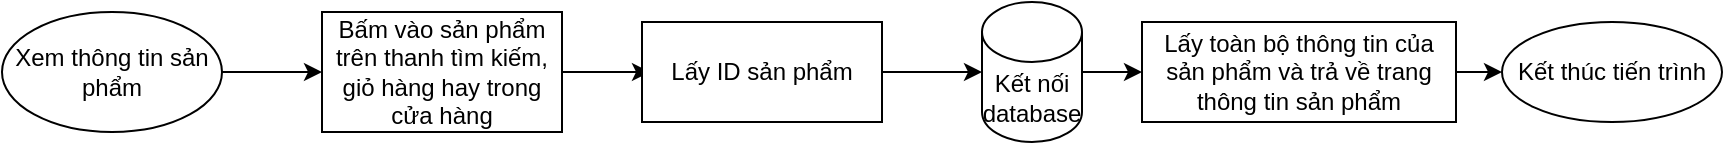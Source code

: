 <mxfile version="14.4.8" type="device"><diagram id="C5RBs43oDa-KdzZeNtuy" name="Page-1"><mxGraphModel dx="1447" dy="793" grid="1" gridSize="10" guides="1" tooltips="1" connect="1" arrows="1" fold="1" page="1" pageScale="1" pageWidth="827" pageHeight="1169" math="0" shadow="0"><root><mxCell id="WIyWlLk6GJQsqaUBKTNV-0"/><mxCell id="WIyWlLk6GJQsqaUBKTNV-1" parent="WIyWlLk6GJQsqaUBKTNV-0"/><mxCell id="aw8CmKo1I1S1zHnQq91_-0" style="edgeStyle=orthogonalEdgeStyle;rounded=0;orthogonalLoop=1;jettySize=auto;html=1;entryX=0;entryY=0.5;entryDx=0;entryDy=0;" edge="1" parent="WIyWlLk6GJQsqaUBKTNV-1" source="aw8CmKo1I1S1zHnQq91_-1" target="aw8CmKo1I1S1zHnQq91_-3"><mxGeometry relative="1" as="geometry"/></mxCell><mxCell id="aw8CmKo1I1S1zHnQq91_-1" value="Xem thông tin sản phẩm" style="ellipse;whiteSpace=wrap;html=1;" vertex="1" parent="WIyWlLk6GJQsqaUBKTNV-1"><mxGeometry x="40" y="200" width="110" height="60" as="geometry"/></mxCell><mxCell id="aw8CmKo1I1S1zHnQq91_-2" style="edgeStyle=orthogonalEdgeStyle;rounded=0;orthogonalLoop=1;jettySize=auto;html=1;" edge="1" parent="WIyWlLk6GJQsqaUBKTNV-1" source="aw8CmKo1I1S1zHnQq91_-3"><mxGeometry relative="1" as="geometry"><mxPoint x="364" y="230" as="targetPoint"/></mxGeometry></mxCell><mxCell id="aw8CmKo1I1S1zHnQq91_-3" value="Bấm vào sản phẩm trên thanh tìm kiếm, giỏ hàng hay trong cửa hàng" style="rounded=0;whiteSpace=wrap;html=1;" vertex="1" parent="WIyWlLk6GJQsqaUBKTNV-1"><mxGeometry x="200" y="200" width="120" height="60" as="geometry"/></mxCell><mxCell id="aw8CmKo1I1S1zHnQq91_-11" value="Kết thúc tiến trình" style="ellipse;whiteSpace=wrap;html=1;" vertex="1" parent="WIyWlLk6GJQsqaUBKTNV-1"><mxGeometry x="790" y="205" width="110" height="50" as="geometry"/></mxCell><mxCell id="aw8CmKo1I1S1zHnQq91_-21" style="edgeStyle=orthogonalEdgeStyle;rounded=0;orthogonalLoop=1;jettySize=auto;html=1;entryX=0;entryY=0.5;entryDx=0;entryDy=0;" edge="1" parent="WIyWlLk6GJQsqaUBKTNV-1" source="aw8CmKo1I1S1zHnQq91_-16" target="aw8CmKo1I1S1zHnQq91_-20"><mxGeometry relative="1" as="geometry"/></mxCell><mxCell id="aw8CmKo1I1S1zHnQq91_-16" value="Kết nối database" style="shape=cylinder3;whiteSpace=wrap;html=1;boundedLbl=1;backgroundOutline=1;size=15;" vertex="1" parent="WIyWlLk6GJQsqaUBKTNV-1"><mxGeometry x="530" y="195" width="50" height="70" as="geometry"/></mxCell><mxCell id="aw8CmKo1I1S1zHnQq91_-19" style="edgeStyle=orthogonalEdgeStyle;rounded=0;orthogonalLoop=1;jettySize=auto;html=1;entryX=0;entryY=0.5;entryDx=0;entryDy=0;entryPerimeter=0;" edge="1" parent="WIyWlLk6GJQsqaUBKTNV-1" source="aw8CmKo1I1S1zHnQq91_-17" target="aw8CmKo1I1S1zHnQq91_-16"><mxGeometry relative="1" as="geometry"/></mxCell><mxCell id="aw8CmKo1I1S1zHnQq91_-17" value="Lấy ID sản phẩm" style="rounded=0;whiteSpace=wrap;html=1;" vertex="1" parent="WIyWlLk6GJQsqaUBKTNV-1"><mxGeometry x="360" y="205" width="120" height="50" as="geometry"/></mxCell><mxCell id="aw8CmKo1I1S1zHnQq91_-22" style="edgeStyle=orthogonalEdgeStyle;rounded=0;orthogonalLoop=1;jettySize=auto;html=1;" edge="1" parent="WIyWlLk6GJQsqaUBKTNV-1" source="aw8CmKo1I1S1zHnQq91_-20" target="aw8CmKo1I1S1zHnQq91_-11"><mxGeometry relative="1" as="geometry"/></mxCell><mxCell id="aw8CmKo1I1S1zHnQq91_-20" value="Lấy toàn bộ thông tin của sản phẩm và trả về trang thông tin sản phẩm" style="rounded=0;whiteSpace=wrap;html=1;" vertex="1" parent="WIyWlLk6GJQsqaUBKTNV-1"><mxGeometry x="610" y="205" width="157" height="50" as="geometry"/></mxCell></root></mxGraphModel></diagram></mxfile>